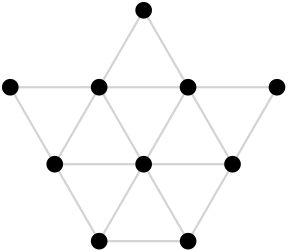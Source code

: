 <?xml version="1.0"?>
<!DOCTYPE ipe SYSTEM "ipe.dtd">
<ipe version="70206" creator="Ipe 7.2.7">
<info created="D:20180925235047" modified="D:20190413013419"/>
<ipestyle name="basic">
<symbol name="arrow/arc(spx)">
<path stroke="sym-stroke" fill="sym-stroke" pen="sym-pen">
0 0 m
-1 0.333 l
-1 -0.333 l
h
</path>
</symbol>
<symbol name="arrow/farc(spx)">
<path stroke="sym-stroke" fill="white" pen="sym-pen">
0 0 m
-1 0.333 l
-1 -0.333 l
h
</path>
</symbol>
<symbol name="arrow/ptarc(spx)">
<path stroke="sym-stroke" fill="sym-stroke" pen="sym-pen">
0 0 m
-1 0.333 l
-0.8 0 l
-1 -0.333 l
h
</path>
</symbol>
<symbol name="arrow/fptarc(spx)">
<path stroke="sym-stroke" fill="white" pen="sym-pen">
0 0 m
-1 0.333 l
-0.8 0 l
-1 -0.333 l
h
</path>
</symbol>
<symbol name="mark/circle(sx)" transformations="translations">
<path fill="sym-stroke">
0.6 0 0 0.6 0 0 e
0.4 0 0 0.4 0 0 e
</path>
</symbol>
<symbol name="mark/disk(sx)" transformations="translations">
<path fill="sym-stroke">
0.6 0 0 0.6 0 0 e
</path>
</symbol>
<symbol name="mark/fdisk(sfx)" transformations="translations">
<group>
<path fill="sym-fill">
0.5 0 0 0.5 0 0 e
</path>
<path fill="sym-stroke" fillrule="eofill">
0.6 0 0 0.6 0 0 e
0.4 0 0 0.4 0 0 e
</path>
</group>
</symbol>
<symbol name="mark/box(sx)" transformations="translations">
<path fill="sym-stroke" fillrule="eofill">
-0.6 -0.6 m
0.6 -0.6 l
0.6 0.6 l
-0.6 0.6 l
h
-0.4 -0.4 m
0.4 -0.4 l
0.4 0.4 l
-0.4 0.4 l
h
</path>
</symbol>
<symbol name="mark/square(sx)" transformations="translations">
<path fill="sym-stroke">
-0.6 -0.6 m
0.6 -0.6 l
0.6 0.6 l
-0.6 0.6 l
h
</path>
</symbol>
<symbol name="mark/fsquare(sfx)" transformations="translations">
<group>
<path fill="sym-fill">
-0.5 -0.5 m
0.5 -0.5 l
0.5 0.5 l
-0.5 0.5 l
h
</path>
<path fill="sym-stroke" fillrule="eofill">
-0.6 -0.6 m
0.6 -0.6 l
0.6 0.6 l
-0.6 0.6 l
h
-0.4 -0.4 m
0.4 -0.4 l
0.4 0.4 l
-0.4 0.4 l
h
</path>
</group>
</symbol>
<symbol name="mark/cross(sx)" transformations="translations">
<group>
<path fill="sym-stroke">
-0.43 -0.57 m
0.57 0.43 l
0.43 0.57 l
-0.57 -0.43 l
h
</path>
<path fill="sym-stroke">
-0.43 0.57 m
0.57 -0.43 l
0.43 -0.57 l
-0.57 0.43 l
h
</path>
</group>
</symbol>
<symbol name="arrow/fnormal(spx)">
<path stroke="sym-stroke" fill="white" pen="sym-pen">
0 0 m
-1 0.333 l
-1 -0.333 l
h
</path>
</symbol>
<symbol name="arrow/pointed(spx)">
<path stroke="sym-stroke" fill="sym-stroke" pen="sym-pen">
0 0 m
-1 0.333 l
-0.8 0 l
-1 -0.333 l
h
</path>
</symbol>
<symbol name="arrow/fpointed(spx)">
<path stroke="sym-stroke" fill="white" pen="sym-pen">
0 0 m
-1 0.333 l
-0.8 0 l
-1 -0.333 l
h
</path>
</symbol>
<symbol name="arrow/linear(spx)">
<path stroke="sym-stroke" pen="sym-pen">
-1 0.333 m
0 0 l
-1 -0.333 l
</path>
</symbol>
<symbol name="arrow/fdouble(spx)">
<path stroke="sym-stroke" fill="white" pen="sym-pen">
0 0 m
-1 0.333 l
-1 -0.333 l
h
-1 0 m
-2 0.333 l
-2 -0.333 l
h
</path>
</symbol>
<symbol name="arrow/double(spx)">
<path stroke="sym-stroke" fill="sym-stroke" pen="sym-pen">
0 0 m
-1 0.333 l
-1 -0.333 l
h
-1 0 m
-2 0.333 l
-2 -0.333 l
h
</path>
</symbol>
<pen name="heavier" value="0.8"/>
<pen name="fat" value="1.2"/>
<pen name="ultrafat" value="2"/>
<symbolsize name="large" value="5"/>
<symbolsize name="small" value="2"/>
<symbolsize name="tiny" value="1.1"/>
<arrowsize name="large" value="10"/>
<arrowsize name="small" value="5"/>
<arrowsize name="tiny" value="3"/>
<color name="red" value="1 0 0"/>
<color name="green" value="0 1 0"/>
<color name="blue" value="0 0 1"/>
<color name="yellow" value="1 1 0"/>
<color name="orange" value="1 0.647 0"/>
<color name="gold" value="1 0.843 0"/>
<color name="purple" value="0.627 0.125 0.941"/>
<color name="gray" value="0.745"/>
<color name="brown" value="0.647 0.165 0.165"/>
<color name="navy" value="0 0 0.502"/>
<color name="pink" value="1 0.753 0.796"/>
<color name="seagreen" value="0.18 0.545 0.341"/>
<color name="turquoise" value="0.251 0.878 0.816"/>
<color name="violet" value="0.933 0.51 0.933"/>
<color name="darkblue" value="0 0 0.545"/>
<color name="darkcyan" value="0 0.545 0.545"/>
<color name="darkgray" value="0.663"/>
<color name="darkgreen" value="0 0.392 0"/>
<color name="darkmagenta" value="0.545 0 0.545"/>
<color name="darkorange" value="1 0.549 0"/>
<color name="darkred" value="0.545 0 0"/>
<color name="lightblue" value="0.678 0.847 0.902"/>
<color name="lightcyan" value="0.878 1 1"/>
<color name="lightgray" value="0.827"/>
<color name="lightgreen" value="0.565 0.933 0.565"/>
<color name="lightyellow" value="1 1 0.878"/>
<dashstyle name="dashed" value="[4] 0"/>
<dashstyle name="dotted" value="[1 3] 0"/>
<dashstyle name="dash dotted" value="[4 2 1 2] 0"/>
<dashstyle name="dash dot dotted" value="[4 2 1 2 1 2] 0"/>
<textsize name="large" value="\large"/>
<textsize name="Large" value="\Large"/>
<textsize name="LARGE" value="\LARGE"/>
<textsize name="huge" value="\huge"/>
<textsize name="Huge" value="\Huge"/>
<textsize name="small" value="\small"/>
<textsize name="footnote" value="\footnotesize"/>
<textsize name="tiny" value="\tiny"/>
<textstyle name="center" begin="\begin{center}" end="\end{center}"/>
<textstyle name="itemize" begin="\begin{itemize}" end="\end{itemize}"/>
<textstyle name="item" begin="\begin{itemize}\item{}" end="\end{itemize}"/>
<gridsize name="4 pts" value="4"/>
<gridsize name="8 pts (~3 mm)" value="8"/>
<gridsize name="16 pts (~6 mm)" value="16"/>
<gridsize name="32 pts (~12 mm)" value="32"/>
<gridsize name="10 pts (~3.5 mm)" value="10"/>
<gridsize name="20 pts (~7 mm)" value="20"/>
<gridsize name="14 pts (~5 mm)" value="14"/>
<gridsize name="28 pts (~10 mm)" value="28"/>
<gridsize name="56 pts (~20 mm)" value="56"/>
<anglesize name="90 deg" value="90"/>
<anglesize name="60 deg" value="60"/>
<anglesize name="45 deg" value="45"/>
<anglesize name="30 deg" value="30"/>
<anglesize name="22.5 deg" value="22.5"/>
<opacity name="10%" value="0.1"/>
<opacity name="30%" value="0.3"/>
<opacity name="50%" value="0.5"/>
<opacity name="75%" value="0.75"/>
<tiling name="falling" angle="-60" step="4" width="1"/>
<tiling name="rising" angle="30" step="4" width="1"/>
</ipestyle>
<ipestyle name="x11colors">
<color name="AntiqueWhite1" value="1 0.936 0.86"/>
<color name="AntiqueWhite2" value="0.932 0.875 0.8"/>
<color name="AntiqueWhite3" value="0.804 0.752 0.69"/>
<color name="AntiqueWhite4" value="0.545 0.512 0.47"/>
<color name="Aquamarine1" value="0.498 1 0.83"/>
<color name="Aquamarine2" value="0.464 0.932 0.776"/>
<color name="Aquamarine3" value="0.4 0.804 0.668"/>
<color name="Aquamarine4" value="0.27 0.545 0.455"/>
<color name="Azure1" value="0.94 1 1"/>
<color name="Azure2" value="0.88 0.932 0.932"/>
<color name="Azure3" value="0.756 0.804 0.804"/>
<color name="Azure4" value="0.512 0.545 0.545"/>
<color name="Bisque1" value="1 0.894 0.77"/>
<color name="Bisque2" value="0.932 0.835 0.716"/>
<color name="Bisque3" value="0.804 0.716 0.62"/>
<color name="Bisque4" value="0.545 0.49 0.42"/>
<color name="Blue1" value="0 0 1"/>
<color name="Blue2" value="0 0 0.932"/>
<color name="Blue3" value="0 0 0.804"/>
<color name="Blue4" value="0 0 0.545"/>
<color name="Brown1" value="1 0.25 0.25"/>
<color name="Brown2" value="0.932 0.23 0.23"/>
<color name="Brown3" value="0.804 0.2 0.2"/>
<color name="Brown4" value="0.545 0.136 0.136"/>
<color name="Burlywood1" value="1 0.828 0.608"/>
<color name="Burlywood2" value="0.932 0.772 0.57"/>
<color name="Burlywood3" value="0.804 0.668 0.49"/>
<color name="Burlywood4" value="0.545 0.45 0.332"/>
<color name="CadetBlue1" value="0.596 0.96 1"/>
<color name="CadetBlue2" value="0.556 0.898 0.932"/>
<color name="CadetBlue3" value="0.48 0.772 0.804"/>
<color name="CadetBlue4" value="0.325 0.525 0.545"/>
<color name="Chartreuse1" value="0.498 1 0"/>
<color name="Chartreuse2" value="0.464 0.932 0"/>
<color name="Chartreuse3" value="0.4 0.804 0"/>
<color name="Chartreuse4" value="0.27 0.545 0"/>
<color name="Chocolate1" value="1 0.498 0.14"/>
<color name="Chocolate2" value="0.932 0.464 0.13"/>
<color name="Chocolate3" value="0.804 0.4 0.112"/>
<color name="Chocolate4" value="0.545 0.27 0.075"/>
<color name="Coral1" value="1 0.448 0.336"/>
<color name="Coral2" value="0.932 0.415 0.312"/>
<color name="Coral3" value="0.804 0.356 0.27"/>
<color name="Coral4" value="0.545 0.244 0.185"/>
<color name="Cornsilk1" value="1 0.972 0.864"/>
<color name="Cornsilk2" value="0.932 0.91 0.804"/>
<color name="Cornsilk3" value="0.804 0.785 0.694"/>
<color name="Cornsilk4" value="0.545 0.532 0.47"/>
<color name="Cyan1" value="0 1 1"/>
<color name="Cyan2" value="0 0.932 0.932"/>
<color name="Cyan3" value="0 0.804 0.804"/>
<color name="Cyan4" value="0 0.545 0.545"/>
<color name="DarkGoldenrod1" value="1 0.725 0.06"/>
<color name="DarkGoldenrod2" value="0.932 0.68 0.055"/>
<color name="DarkGoldenrod3" value="0.804 0.585 0.048"/>
<color name="DarkGoldenrod4" value="0.545 0.396 0.03"/>
<color name="DarkOliveGreen1" value="0.792 1 0.44"/>
<color name="DarkOliveGreen2" value="0.736 0.932 0.408"/>
<color name="DarkOliveGreen3" value="0.635 0.804 0.352"/>
<color name="DarkOliveGreen4" value="0.43 0.545 0.24"/>
<color name="DarkOrange1" value="1 0.498 0"/>
<color name="DarkOrange2" value="0.932 0.464 0"/>
<color name="DarkOrange3" value="0.804 0.4 0"/>
<color name="DarkOrange4" value="0.545 0.27 0"/>
<color name="DarkOrchid1" value="0.75 0.244 1"/>
<color name="DarkOrchid2" value="0.698 0.228 0.932"/>
<color name="DarkOrchid3" value="0.604 0.196 0.804"/>
<color name="DarkOrchid4" value="0.408 0.132 0.545"/>
<color name="DarkSeaGreen1" value="0.756 1 0.756"/>
<color name="DarkSeaGreen2" value="0.705 0.932 0.705"/>
<color name="DarkSeaGreen3" value="0.608 0.804 0.608"/>
<color name="DarkSeaGreen4" value="0.41 0.545 0.41"/>
<color name="DarkSlateGray1" value="0.592 1 1"/>
<color name="DarkSlateGray2" value="0.552 0.932 0.932"/>
<color name="DarkSlateGray3" value="0.475 0.804 0.804"/>
<color name="DarkSlateGray4" value="0.32 0.545 0.545"/>
<color name="DeepPink1" value="1 0.08 0.576"/>
<color name="DeepPink2" value="0.932 0.07 0.536"/>
<color name="DeepPink3" value="0.804 0.064 0.464"/>
<color name="DeepPink4" value="0.545 0.04 0.312"/>
<color name="DeepSkyBlue1" value="0 0.75 1"/>
<color name="DeepSkyBlue2" value="0 0.698 0.932"/>
<color name="DeepSkyBlue3" value="0 0.604 0.804"/>
<color name="DeepSkyBlue4" value="0 0.408 0.545"/>
<color name="DodgerBlue1" value="0.116 0.565 1"/>
<color name="DodgerBlue2" value="0.11 0.525 0.932"/>
<color name="DodgerBlue3" value="0.094 0.455 0.804"/>
<color name="DodgerBlue4" value="0.064 0.305 0.545"/>
<color name="Firebrick1" value="1 0.19 0.19"/>
<color name="Firebrick2" value="0.932 0.172 0.172"/>
<color name="Firebrick3" value="0.804 0.15 0.15"/>
<color name="Firebrick4" value="0.545 0.1 0.1"/>
<color name="Gold1" value="1 0.844 0"/>
<color name="Gold2" value="0.932 0.79 0"/>
<color name="Gold3" value="0.804 0.68 0"/>
<color name="Gold4" value="0.545 0.46 0"/>
<color name="Goldenrod1" value="1 0.756 0.145"/>
<color name="Goldenrod2" value="0.932 0.705 0.132"/>
<color name="Goldenrod3" value="0.804 0.608 0.112"/>
<color name="Goldenrod4" value="0.545 0.41 0.08"/>
<color name="Green1" value="0 1 0"/>
<color name="Green2" value="0 0.932 0"/>
<color name="Green3" value="0 0.804 0"/>
<color name="Green4" value="0 0.545 0"/>
<color name="Honeydew1" value="0.94 1 0.94"/>
<color name="Honeydew2" value="0.88 0.932 0.88"/>
<color name="Honeydew3" value="0.756 0.804 0.756"/>
<color name="Honeydew4" value="0.512 0.545 0.512"/>
<color name="HotPink1" value="1 0.43 0.705"/>
<color name="HotPink2" value="0.932 0.415 0.655"/>
<color name="HotPink3" value="0.804 0.376 0.565"/>
<color name="HotPink4" value="0.545 0.228 0.385"/>
<color name="IndianRed1" value="1 0.415 0.415"/>
<color name="IndianRed2" value="0.932 0.39 0.39"/>
<color name="IndianRed3" value="0.804 0.332 0.332"/>
<color name="IndianRed4" value="0.545 0.228 0.228"/>
<color name="Ivory1" value="1 1 0.94"/>
<color name="Ivory2" value="0.932 0.932 0.88"/>
<color name="Ivory3" value="0.804 0.804 0.756"/>
<color name="Ivory4" value="0.545 0.545 0.512"/>
<color name="Khaki1" value="1 0.965 0.56"/>
<color name="Khaki2" value="0.932 0.9 0.52"/>
<color name="Khaki3" value="0.804 0.776 0.45"/>
<color name="Khaki4" value="0.545 0.525 0.305"/>
<color name="LavenderBlush1" value="1 0.94 0.96"/>
<color name="LavenderBlush2" value="0.932 0.88 0.898"/>
<color name="LavenderBlush3" value="0.804 0.756 0.772"/>
<color name="LavenderBlush4" value="0.545 0.512 0.525"/>
<color name="LemonChiffon1" value="1 0.98 0.804"/>
<color name="LemonChiffon2" value="0.932 0.912 0.75"/>
<color name="LemonChiffon3" value="0.804 0.79 0.648"/>
<color name="LemonChiffon4" value="0.545 0.536 0.44"/>
<color name="LightBlue1" value="0.75 0.936 1"/>
<color name="LightBlue2" value="0.698 0.875 0.932"/>
<color name="LightBlue3" value="0.604 0.752 0.804"/>
<color name="LightBlue4" value="0.408 0.512 0.545"/>
<color name="LightCyan1" value="0.88 1 1"/>
<color name="LightCyan2" value="0.82 0.932 0.932"/>
<color name="LightCyan3" value="0.705 0.804 0.804"/>
<color name="LightCyan4" value="0.48 0.545 0.545"/>
<color name="LightGoldenrod1" value="1 0.925 0.545"/>
<color name="LightGoldenrod2" value="0.932 0.864 0.51"/>
<color name="LightGoldenrod3" value="0.804 0.745 0.44"/>
<color name="LightGoldenrod4" value="0.545 0.505 0.298"/>
<color name="LightPink1" value="1 0.684 0.725"/>
<color name="LightPink2" value="0.932 0.635 0.68"/>
<color name="LightPink3" value="0.804 0.55 0.585"/>
<color name="LightPink4" value="0.545 0.372 0.396"/>
<color name="LightSalmon1" value="1 0.628 0.48"/>
<color name="LightSalmon2" value="0.932 0.585 0.448"/>
<color name="LightSalmon3" value="0.804 0.505 0.385"/>
<color name="LightSalmon4" value="0.545 0.34 0.26"/>
<color name="LightSkyBlue1" value="0.69 0.888 1"/>
<color name="LightSkyBlue2" value="0.644 0.828 0.932"/>
<color name="LightSkyBlue3" value="0.552 0.712 0.804"/>
<color name="LightSkyBlue4" value="0.376 0.484 0.545"/>
<color name="LightSteelBlue1" value="0.792 0.884 1"/>
<color name="LightSteelBlue2" value="0.736 0.824 0.932"/>
<color name="LightSteelBlue3" value="0.635 0.71 0.804"/>
<color name="LightSteelBlue4" value="0.43 0.484 0.545"/>
<color name="LightYellow1" value="1 1 0.88"/>
<color name="LightYellow2" value="0.932 0.932 0.82"/>
<color name="LightYellow3" value="0.804 0.804 0.705"/>
<color name="LightYellow4" value="0.545 0.545 0.48"/>
<color name="Magenta1" value="1 0 1"/>
<color name="Magenta2" value="0.932 0 0.932"/>
<color name="Magenta3" value="0.804 0 0.804"/>
<color name="Magenta4" value="0.545 0 0.545"/>
<color name="Maroon1" value="1 0.204 0.7"/>
<color name="Maroon2" value="0.932 0.19 0.655"/>
<color name="Maroon3" value="0.804 0.16 0.565"/>
<color name="Maroon4" value="0.545 0.11 0.385"/>
<color name="MediumOrchid1" value="0.88 0.4 1"/>
<color name="MediumOrchid2" value="0.82 0.372 0.932"/>
<color name="MediumOrchid3" value="0.705 0.32 0.804"/>
<color name="MediumOrchid4" value="0.48 0.215 0.545"/>
<color name="MediumPurple1" value="0.67 0.51 1"/>
<color name="MediumPurple2" value="0.624 0.475 0.932"/>
<color name="MediumPurple3" value="0.536 0.408 0.804"/>
<color name="MediumPurple4" value="0.365 0.28 0.545"/>
<color name="MistyRose1" value="1 0.894 0.884"/>
<color name="MistyRose2" value="0.932 0.835 0.824"/>
<color name="MistyRose3" value="0.804 0.716 0.71"/>
<color name="MistyRose4" value="0.545 0.49 0.484"/>
<color name="NavajoWhite1" value="1 0.87 0.68"/>
<color name="NavajoWhite2" value="0.932 0.81 0.63"/>
<color name="NavajoWhite3" value="0.804 0.7 0.545"/>
<color name="NavajoWhite4" value="0.545 0.475 0.37"/>
<color name="OliveDrab1" value="0.752 1 0.244"/>
<color name="OliveDrab2" value="0.7 0.932 0.228"/>
<color name="OliveDrab3" value="0.604 0.804 0.196"/>
<color name="OliveDrab4" value="0.41 0.545 0.132"/>
<color name="Orange1" value="1 0.648 0"/>
<color name="Orange2" value="0.932 0.604 0"/>
<color name="Orange3" value="0.804 0.52 0"/>
<color name="Orange4" value="0.545 0.352 0"/>
<color name="OrangeRed1" value="1 0.27 0"/>
<color name="OrangeRed2" value="0.932 0.25 0"/>
<color name="OrangeRed3" value="0.804 0.215 0"/>
<color name="OrangeRed4" value="0.545 0.145 0"/>
<color name="Orchid1" value="1 0.512 0.98"/>
<color name="Orchid2" value="0.932 0.48 0.912"/>
<color name="Orchid3" value="0.804 0.41 0.79"/>
<color name="Orchid4" value="0.545 0.28 0.536"/>
<color name="PaleGreen1" value="0.604 1 0.604"/>
<color name="PaleGreen2" value="0.565 0.932 0.565"/>
<color name="PaleGreen3" value="0.488 0.804 0.488"/>
<color name="PaleGreen4" value="0.33 0.545 0.33"/>
<color name="PaleTurquoise1" value="0.732 1 1"/>
<color name="PaleTurquoise2" value="0.684 0.932 0.932"/>
<color name="PaleTurquoise3" value="0.59 0.804 0.804"/>
<color name="PaleTurquoise4" value="0.4 0.545 0.545"/>
<color name="PaleVioletRed1" value="1 0.51 0.67"/>
<color name="PaleVioletRed2" value="0.932 0.475 0.624"/>
<color name="PaleVioletRed3" value="0.804 0.408 0.536"/>
<color name="PaleVioletRed4" value="0.545 0.28 0.365"/>
<color name="PeachPuff1" value="1 0.855 0.725"/>
<color name="PeachPuff2" value="0.932 0.796 0.68"/>
<color name="PeachPuff3" value="0.804 0.688 0.585"/>
<color name="PeachPuff4" value="0.545 0.468 0.396"/>
<color name="Pink1" value="1 0.71 0.772"/>
<color name="Pink2" value="0.932 0.664 0.72"/>
<color name="Pink3" value="0.804 0.57 0.62"/>
<color name="Pink4" value="0.545 0.39 0.424"/>
<color name="Plum1" value="1 0.732 1"/>
<color name="Plum2" value="0.932 0.684 0.932"/>
<color name="Plum3" value="0.804 0.59 0.804"/>
<color name="Plum4" value="0.545 0.4 0.545"/>
<color name="Purple1" value="0.608 0.19 1"/>
<color name="Purple2" value="0.57 0.172 0.932"/>
<color name="Purple3" value="0.49 0.15 0.804"/>
<color name="Purple4" value="0.332 0.1 0.545"/>
<color name="Red1" value="1 0 0"/>
<color name="Red2" value="0.932 0 0"/>
<color name="Red3" value="0.804 0 0"/>
<color name="Red4" value="0.545 0 0"/>
<color name="RosyBrown1" value="1 0.756 0.756"/>
<color name="RosyBrown2" value="0.932 0.705 0.705"/>
<color name="RosyBrown3" value="0.804 0.608 0.608"/>
<color name="RosyBrown4" value="0.545 0.41 0.41"/>
<color name="RoyalBlue1" value="0.284 0.464 1"/>
<color name="RoyalBlue2" value="0.264 0.43 0.932"/>
<color name="RoyalBlue3" value="0.228 0.372 0.804"/>
<color name="RoyalBlue4" value="0.152 0.25 0.545"/>
<color name="Salmon1" value="1 0.55 0.41"/>
<color name="Salmon2" value="0.932 0.51 0.385"/>
<color name="Salmon3" value="0.804 0.44 0.33"/>
<color name="Salmon4" value="0.545 0.298 0.224"/>
<color name="SeaGreen1" value="0.33 1 0.624"/>
<color name="SeaGreen2" value="0.305 0.932 0.58"/>
<color name="SeaGreen3" value="0.264 0.804 0.5"/>
<color name="SeaGreen4" value="0.18 0.545 0.34"/>
<color name="Seashell1" value="1 0.96 0.932"/>
<color name="Seashell2" value="0.932 0.898 0.87"/>
<color name="Seashell3" value="0.804 0.772 0.75"/>
<color name="Seashell4" value="0.545 0.525 0.51"/>
<color name="Sienna1" value="1 0.51 0.28"/>
<color name="Sienna2" value="0.932 0.475 0.26"/>
<color name="Sienna3" value="0.804 0.408 0.224"/>
<color name="Sienna4" value="0.545 0.28 0.15"/>
<color name="SkyBlue1" value="0.53 0.808 1"/>
<color name="SkyBlue2" value="0.494 0.752 0.932"/>
<color name="SkyBlue3" value="0.424 0.65 0.804"/>
<color name="SkyBlue4" value="0.29 0.44 0.545"/>
<color name="SlateBlue1" value="0.512 0.435 1"/>
<color name="SlateBlue2" value="0.48 0.404 0.932"/>
<color name="SlateBlue3" value="0.41 0.35 0.804"/>
<color name="SlateBlue4" value="0.28 0.235 0.545"/>
<color name="SlateGray1" value="0.776 0.888 1"/>
<color name="SlateGray2" value="0.725 0.828 0.932"/>
<color name="SlateGray3" value="0.624 0.712 0.804"/>
<color name="SlateGray4" value="0.424 0.484 0.545"/>
<color name="Snow1" value="1 0.98 0.98"/>
<color name="Snow2" value="0.932 0.912 0.912"/>
<color name="Snow3" value="0.804 0.79 0.79"/>
<color name="Snow4" value="0.545 0.536 0.536"/>
<color name="SpringGreen1" value="0 1 0.498"/>
<color name="SpringGreen2" value="0 0.932 0.464"/>
<color name="SpringGreen3" value="0 0.804 0.4"/>
<color name="SpringGreen4" value="0 0.545 0.27"/>
<color name="SteelBlue1" value="0.39 0.72 1"/>
<color name="SteelBlue2" value="0.36 0.675 0.932"/>
<color name="SteelBlue3" value="0.31 0.58 0.804"/>
<color name="SteelBlue4" value="0.21 0.392 0.545"/>
<color name="Tan1" value="1 0.648 0.31"/>
<color name="Tan2" value="0.932 0.604 0.288"/>
<color name="Tan3" value="0.804 0.52 0.248"/>
<color name="Tan4" value="0.545 0.352 0.17"/>
<color name="Thistle1" value="1 0.884 1"/>
<color name="Thistle2" value="0.932 0.824 0.932"/>
<color name="Thistle3" value="0.804 0.71 0.804"/>
<color name="Thistle4" value="0.545 0.484 0.545"/>
<color name="Tomato1" value="1 0.39 0.28"/>
<color name="Tomato2" value="0.932 0.36 0.26"/>
<color name="Tomato3" value="0.804 0.31 0.224"/>
<color name="Tomato4" value="0.545 0.21 0.15"/>
<color name="Turquoise1" value="0 0.96 1"/>
<color name="Turquoise2" value="0 0.898 0.932"/>
<color name="Turquoise3" value="0 0.772 0.804"/>
<color name="Turquoise4" value="0 0.525 0.545"/>
<color name="VioletRed1" value="1 0.244 0.59"/>
<color name="VioletRed2" value="0.932 0.228 0.55"/>
<color name="VioletRed3" value="0.804 0.196 0.47"/>
<color name="VioletRed4" value="0.545 0.132 0.32"/>
<color name="Wheat1" value="1 0.905 0.73"/>
<color name="Wheat2" value="0.932 0.848 0.684"/>
<color name="Wheat3" value="0.804 0.73 0.59"/>
<color name="Wheat4" value="0.545 0.494 0.4"/>
<color name="Yellow1" value="1 1 0"/>
<color name="Yellow2" value="0.932 0.932 0"/>
<color name="Yellow3" value="0.804 0.804 0"/>
<color name="Yellow4" value="0.545 0.545 0"/>
<color name="Gray0" value="0.745"/>
<color name="Green0" value="0 1 0"/>
<color name="Grey0" value="0.745"/>
<color name="Maroon0" value="0.69 0.19 0.376"/>
<color name="Purple0" value="0.628 0.125 0.94"/>
</ipestyle>
<ipestyle name="kbtg-colors">
<color name="KBTG Green" value="0.105 0.654 0.341"/>
<color name="KBTG Red" value="0.921 0.117 0.207"/>
<color name="KBTG Secondary Blue" value="0.105 0.38 0.654"/>
<color name="KBTG Secondary Orange" value="0.921 0.6 0.117"/>
<color name="KBTG Main Gray" value="0.305 0.305 0.301"/>
<color name="KBTG Mid Gray" value="0.78"/>
<color name="KBTG Light Gray" value="0.98"/>
<color name="KBTG Lighter Green" value="0.596 0.964 0.756"/>
<color name="KBTG Lighter Red" value="0.96 0.678 0.705"/>
<color name="KBTG Lighter Blue" value="0.596 0.78 0.964"/>
<color name="KBTG Lighter Orange" value="0.96 0.843 0.678"/>
</ipestyle>
<page>
<layer name="skeleton"/>
<layer name="points"/>
<layer name="sticks"/>
<layer name="cycle"/>
<view layers="points sticks" active="points" marked="yes"/>
<view layers="points sticks cycle" active="cycle" marked="yes"/>
<path layer="skeleton" stroke="darkcyan">
32 0 0 32 256 512 e
</path>
<path stroke="darkcyan">
32 0 0 32 224 512 e
</path>
<path stroke="darkcyan">
32 0 0 32 288 512 e
</path>
<path stroke="darkcyan">
32 0 0 32 239.991 539.708 e
</path>
<path stroke="darkcyan">
32 0 0 32 272.009 539.708 e
</path>
<path layer="sticks" stroke="lightgray" pen="heavier" cap="1">
239.991 484.292 m
272.009 484.292 l
288 512 l
256 512.01 l
272.009 539.708 l
256.009 567.411 l
240.009 539.718 l
207.991 539.708 l
224 512 l
240.009 539.708 l
272.009 539.708 l
304.009 539.708 l
288 512 l
272.009 539.708 l
</path>
<path stroke="lightgray" pen="heavier" cap="1">
272.009 484.292 m
256 512 l
240.009 484.292 l
224 512 l
256 512.01 l
240.009 539.708 l
</path>
<use layer="points" name="mark/disk(sx)" pos="256 512" size="large" stroke="black"/>
<use name="mark/disk(sx)" pos="239.991 484.292" size="large" stroke="black"/>
<use name="mark/disk(sx)" pos="224 512" size="large" stroke="black"/>
<use name="mark/disk(sx)" pos="207.991 539.708" size="large" stroke="black"/>
<use name="mark/disk(sx)" pos="239.991 539.708" size="large" stroke="black"/>
<use name="mark/disk(sx)" pos="271.991 539.708" size="large" stroke="black"/>
<use name="mark/disk(sx)" pos="304.009 539.708" size="large" stroke="black"/>
<use name="mark/disk(sx)" pos="256.009 567.411" size="large" stroke="black"/>
<use name="mark/disk(sx)" pos="288 512" size="large" stroke="black"/>
<use name="mark/disk(sx)" pos="272.009 484.292" size="large" stroke="black"/>
<path layer="cycle" stroke="KBTG Red" fill="KBTG Green" pen="ultrafat" cap="1" opacity="50%">
240.009 484.292 m
272.009 484.292 l
304.009 539.708 l
272.009 539.708 l
256.009 567.411 l
240.009 539.718 l
207.991 539.708 l
224 512 l
256 512.01 l
240.009 484.292 l
</path>
</page>
<page>
<layer name="skeleton"/>
<layer name="points"/>
<layer name="sticks"/>
<view layers="points sticks" active="points"/>
<path layer="skeleton" stroke="darkcyan">
32 0 0 32 256 576 e
</path>
<path stroke="darkcyan">
32 0 0 32 224 576 e
</path>
<path stroke="darkcyan">
32 0 0 32 288 576 e
</path>
<path stroke="darkcyan">
32 0 0 32 192 576 e
</path>
<path stroke="darkcyan">
32 0 0 32 160 576 e
</path>
<path stroke="darkcyan">
32 0 0 32 320 576 e
</path>
<path stroke="darkcyan">
32 0 0 32 352 576 e
</path>
<path layer="sticks" stroke="lightgray" pen="heavier">
160 576 m
352 576 l
</path>
<path layer="skeleton" stroke="darkcyan">
31.9914 0 0 31.9914 175.991 603.708 e
</path>
<path stroke="darkcyan">
31.9914 0 0 31.9914 144 603.713 e
</path>
<path stroke="darkcyan">
31.9829 0 0 31.9829 159.992 631.411 e
</path>
<path stroke="darkcyan">
31.9826 0 0 31.9826 128.009 631.421 e
</path>
<path stroke="darkcyan">
31.9741 0 0 31.9741 144 659.109 e
</path>
<path stroke="darkcyan">
31.9656 0 0 31.9656 175.974 659.114 e
</path>
<path stroke="darkcyan">
31.9831 0 0 31.9831 191.974 631.421 e
</path>
<path stroke="darkcyan">
31.9483 0 0 31.9483 207.94 659.124 e
</path>
<path stroke="darkcyan">
31.9397 0 0 31.9397 191.975 686.787 e
</path>
<path stroke="darkcyan">
31.9397 0 0 31.9397 223.914 686.792 e
</path>
<path stroke="darkcyan">
31.9312 0 0 31.9312 207.949 714.445 e
</path>
<path stroke="darkcyan">
31.9397 0 0 31.9397 239.88 714.455 e
</path>
<path stroke="darkcyan">
31.9313 0 0 31.9313 223.906 742.103 e
</path>
<path stroke="darkcyan">
31.9397 0 0 31.9397 255.836 742.123 e
</path>
<path stroke="darkcyan">
31.9314 0 0 31.9314 271.819 714.48 e
</path>
<path stroke="darkcyan">
31.9484 0 0 31.9484 255.854 686.806 e
</path>
<path stroke="darkcyan">
31.9314 0 0 31.9314 287.802 686.836 e
</path>
<path stroke="darkcyan">
31.9225 0 0 31.9225 271.879 659.168 e
</path>
<path stroke="darkcyan">
31.9315 0 0 31.9315 303.751 714.489 e
</path>
<path stroke="darkcyan">
31.9139 0 0 31.9139 319.733 686.854 e
</path>
<path stroke="darkcyan">
31.9051 0 0 31.9051 303.81 659.207 e
</path>
<path stroke="darkcyan">
31.9052 0 0 31.9052 335.714 659.23 e
</path>
<path layer="sticks" stroke="lightgray" pen="heavier">
160 576 m
255.845 742.118 l
352 576 l
</path>
<path layer="skeleton" stroke="darkcyan">
31.8964 0 0 31.8964 319.791 631.593 e
</path>
<path stroke="darkcyan">
31.9052 0 0 31.9052 351.687 631.611 e
</path>
<path stroke="darkcyan">
31.8965 0 0 31.8965 367.619 659.243 e
</path>
<path stroke="darkcyan">
31.8882 0 0 31.8882 383.592 631.643 e
</path>
<path stroke="darkcyan">
31.9914 0 0 31.9914 175.991 548.292 e
</path>
<path stroke="darkcyan">
32.0171 0 0 32.0171 144 548.287 e
</path>
<path stroke="darkcyan">
32.0087 0 0 32.0087 160.017 520.574 e
</path>
<path stroke="darkcyan">
32.0086 0 0 32.0086 128.009 520.549 e
</path>
<path stroke="darkcyan">
32.0002 0 0 32.0002 144.027 492.846 e
</path>
<path stroke="darkcyan">
31.9996 0 0 31.9996 112.027 492.816 e
</path>
<path stroke="darkcyan">
32.0003 0 0 32.0003 176.027 492.857 e
</path>
<path stroke="darkcyan">
31.9913 0 0 31.9913 191.983 520.585 e
</path>
<path stroke="darkcyan">
32.0003 0 0 32.0003 208.027 492.916 e
</path>
<path stroke="darkcyan">
31.9912 0 0 31.9912 192.087 465.179 e
</path>
<path stroke="darkcyan">
31.9922 0 0 31.9922 224.077 465.232 e
</path>
<path stroke="darkcyan">
31.9832 0 0 31.9832 208.136 437.505 e
</path>
<path stroke="darkcyan">
31.9821 0 0 31.9821 240.119 437.552 e
</path>
<path stroke="darkcyan">
31.9731 0 0 31.9731 224.179 409.836 e
</path>
<path layer="sticks" stroke="lightgray" pen="heavier">
160.58 575.673 m
256.151 409.879 l
352 576 l
</path>
<path layer="skeleton" stroke="darkcyan">
31.9123 0 0 31.9123 272.101 437.522 e
</path>
<path stroke="darkcyan">
31.9123 0 0 31.9123 288.049 465.163 e
</path>
<path stroke="darkcyan">
31.9123 0 0 31.9123 303.998 492.805 e
</path>
<path stroke="darkcyan">
31.9123 0 0 31.9123 319.946 520.446 e
</path>
<path stroke="darkcyan">
31.9123 0 0 31.9123 335.895 548.087 e
</path>
<path stroke="darkcyan">
31.9123 0 0 31.9123 335.91 492.823 e
</path>
<path stroke="darkcyan">
31.9037 0 0 31.9037 351.858 520.454 e
</path>
<path stroke="darkcyan">
31.8953 0 0 31.8953 367.822 492.842 e
</path>
<path stroke="darkcyan">
31.8868 0 0 31.8868 383.762 520.458 e
</path>
<path layer="sticks" stroke="lightgray" pen="heavier">
112.027 492.816 m
399.718 492.86 l
352 576 l
399.516 659.261 l
112.027 659.124 l
160.58 575.673 l
112.027 492.816 l
</path>
<path stroke="lightgray" pen="heavier">
272.101 437.522 m
240.239 437.483 l
367.619 659.233 l
383.828 631.772 l
128.01 631.653 l
144 659.109 l
272.101 437.532 l
</path>
<path stroke="lightgray" pen="heavier">
176.044 659.154 m
144.397 603.487 l
367.861 603.793 l
335.715 659.22 l
224.068 465.227 l
288.049 465.163 l
175.992 659.104 l
</path>
<path stroke="lightgray" pen="heavier">
239.889 714.449 m
367.839 492.842 l
383.762 520.661 l
128.413 520.778 l
144 492.821 l
271.819 714.521 l
240.33 714.72 l
</path>
<path stroke="lightgray" pen="heavier">
287.874 686.784 m
223.905 686.761 l
335.863 492.85 l
368.129 547.897 l
144.012 547.4 l
176.08 492.826 l
287.874 686.784 l
</path>
<path stroke="lightgray" pen="heavier">
304.021 492.846 m
208.019 659.17 l
</path>
<path stroke="lightgray" pen="heavier">
208.023 493.371 m
303.859 659.168 l
</path>
<use layer="points" name="mark/disk(sx)" pos="255.845 742.118" size="large" stroke="black"/>
<use name="mark/disk(sx)" pos="271.855 714.459" size="large" stroke="black"/>
<use name="mark/disk(sx)" pos="239.301 714.128" size="large" stroke="black"/>
<use name="mark/disk(sx)" pos="223.968 686.761" size="large" stroke="black"/>
<use name="mark/disk(sx)" pos="255.808 686.75" size="large" stroke="black"/>
<use name="mark/disk(sx)" pos="287.802 686.658" size="large" stroke="black"/>
<use name="mark/disk(sx)" pos="207.878 659.169" size="large" stroke="black"/>
<use name="mark/disk(sx)" pos="239.957 658.959" size="large" stroke="black"/>
<use name="mark/disk(sx)" pos="271.996 659.236" size="large" stroke="black"/>
<use name="mark/disk(sx)" pos="303.801 659.068" size="large" stroke="black"/>
<use name="mark/disk(sx)" pos="335.723 659.206" size="large" stroke="black"/>
<use name="mark/disk(sx)" pos="367.619 659.233" size="large" stroke="black"/>
<use name="mark/disk(sx)" pos="399.516 659.261" size="large" stroke="black"/>
<use name="mark/disk(sx)" pos="383.591 631.356" size="large" stroke="black"/>
<use name="mark/disk(sx)" pos="351.687 631.497" size="large" stroke="black"/>
<use name="mark/disk(sx)" pos="319.845 631.551" size="large" stroke="black"/>
<use name="mark/disk(sx)" pos="287.787 631.491" size="large" stroke="black"/>
<use name="mark/disk(sx)" pos="255.911 631.328" size="large" stroke="black"/>
<use name="mark/disk(sx)" pos="223.876 631.698" size="large" stroke="black"/>
<use name="mark/disk(sx)" pos="192.386 631.683" size="large" stroke="black"/>
<use name="mark/disk(sx)" pos="176.044 659.154" size="large" stroke="black"/>
<use name="mark/disk(sx)" pos="143.965 659.139" size="large" stroke="black"/>
<use name="mark/disk(sx)" pos="159.588 631.668" size="large" stroke="black"/>
<use name="mark/disk(sx)" pos="128.419 631.653" size="large" stroke="black"/>
<use name="mark/disk(sx)" pos="112.027 659.124" size="large" stroke="black"/>
<use name="mark/disk(sx)" pos="144.194 603.836" size="large" stroke="black"/>
<use name="mark/disk(sx)" pos="176.319 603.531" size="large" stroke="black"/>
<use name="mark/disk(sx)" pos="208.237 603.575" size="large" stroke="black"/>
<use name="mark/disk(sx)" pos="239.837 603.618" size="large" stroke="black"/>
<use name="mark/disk(sx)" pos="272.088 603.662" size="large" stroke="black"/>
<use name="mark/disk(sx)" pos="304.308 603.706" size="large" stroke="black"/>
<use name="mark/disk(sx)" pos="335.587 603.47" size="large" stroke="black"/>
<use name="mark/disk(sx)" pos="368.134 604.272" size="large" stroke="black"/>
<use name="mark/disk(sx)" pos="352.315 575.45" size="large" stroke="black"/>
<use name="mark/disk(sx)" pos="320.427 576" size="large" stroke="black"/>
<use name="mark/disk(sx)" pos="288.001 575.747" size="large" stroke="black"/>
<use name="mark/disk(sx)" pos="256.025 576" size="large" stroke="black"/>
<use name="mark/disk(sx)" pos="224 576.015" size="large" stroke="black"/>
<use name="mark/disk(sx)" pos="192.081 575.943" size="large" stroke="black"/>
<use name="mark/disk(sx)" pos="160.58 575.673" size="large" stroke="black"/>
<use name="mark/disk(sx)" pos="144.012 547.4" size="large" stroke="black"/>
<use name="mark/disk(sx)" pos="176.007 547.471" size="large" stroke="black"/>
<use name="mark/disk(sx)" pos="208.5 547.543" size="large" stroke="black"/>
<use name="mark/disk(sx)" pos="239.991 548.292" size="large" stroke="black"/>
<use name="mark/disk(sx)" pos="271.946 548.417" size="large" stroke="black"/>
<use name="mark/disk(sx)" pos="303.433 547.754" size="large" stroke="black"/>
<use name="mark/disk(sx)" pos="335.17 547.824" size="large" stroke="black"/>
<use name="mark/disk(sx)" pos="368.129 547.897" size="large" stroke="black"/>
<use name="mark/disk(sx)" pos="352.247 520.675" size="large" stroke="black"/>
<use name="mark/disk(sx)" pos="367.863 492.855" size="large" stroke="black"/>
<use name="mark/disk(sx)" pos="399.718 492.86" size="large" stroke="black"/>
<use name="mark/disk(sx)" pos="383.927 520.372" size="large" stroke="black"/>
<use name="mark/disk(sx)" pos="335.974 492.85" size="large" stroke="black"/>
<use name="mark/disk(sx)" pos="304.021 492.846" size="large" stroke="black"/>
<use name="mark/disk(sx)" pos="319.955 520.403" size="large" stroke="black"/>
<use name="mark/disk(sx)" pos="288.507 520.705" size="large" stroke="black"/>
<use name="mark/disk(sx)" pos="256.005 520.72" size="large" stroke="black"/>
<use name="mark/disk(sx)" pos="272.163 492.841" size="large" stroke="black"/>
<use name="mark/disk(sx)" pos="224.076 520.601" size="large" stroke="black"/>
<use name="mark/disk(sx)" pos="240.027 493.01" size="large" stroke="black"/>
<use name="mark/disk(sx)" pos="208.416 492.689" size="large" stroke="black"/>
<use name="mark/disk(sx)" pos="191.44 520.278" size="large" stroke="black"/>
<use name="mark/disk(sx)" pos="176.134 492.919" size="large" stroke="black"/>
<use name="mark/disk(sx)" pos="160.367 520.764" size="large" stroke="black"/>
<use name="mark/disk(sx)" pos="144.07 492.821" size="large" stroke="black"/>
<use name="mark/disk(sx)" pos="127.992 520.539" size="large" stroke="black"/>
<use name="mark/disk(sx)" pos="112.027 492.816" size="large" stroke="black"/>
<use name="mark/disk(sx)" pos="256.162 409.885" size="large" stroke="black"/>
<use name="mark/disk(sx)" pos="272.101 437.522" size="large" stroke="black"/>
<use name="mark/disk(sx)" pos="288.049 465.163" size="large" stroke="black"/>
<use name="mark/disk(sx)" pos="256.215 465.189" size="large" stroke="black"/>
<use name="mark/disk(sx)" pos="240.361 437.694" size="large" stroke="black"/>
<use name="mark/disk(sx)" pos="224.077 465.521" size="large" stroke="black"/>
</page>
</ipe>
